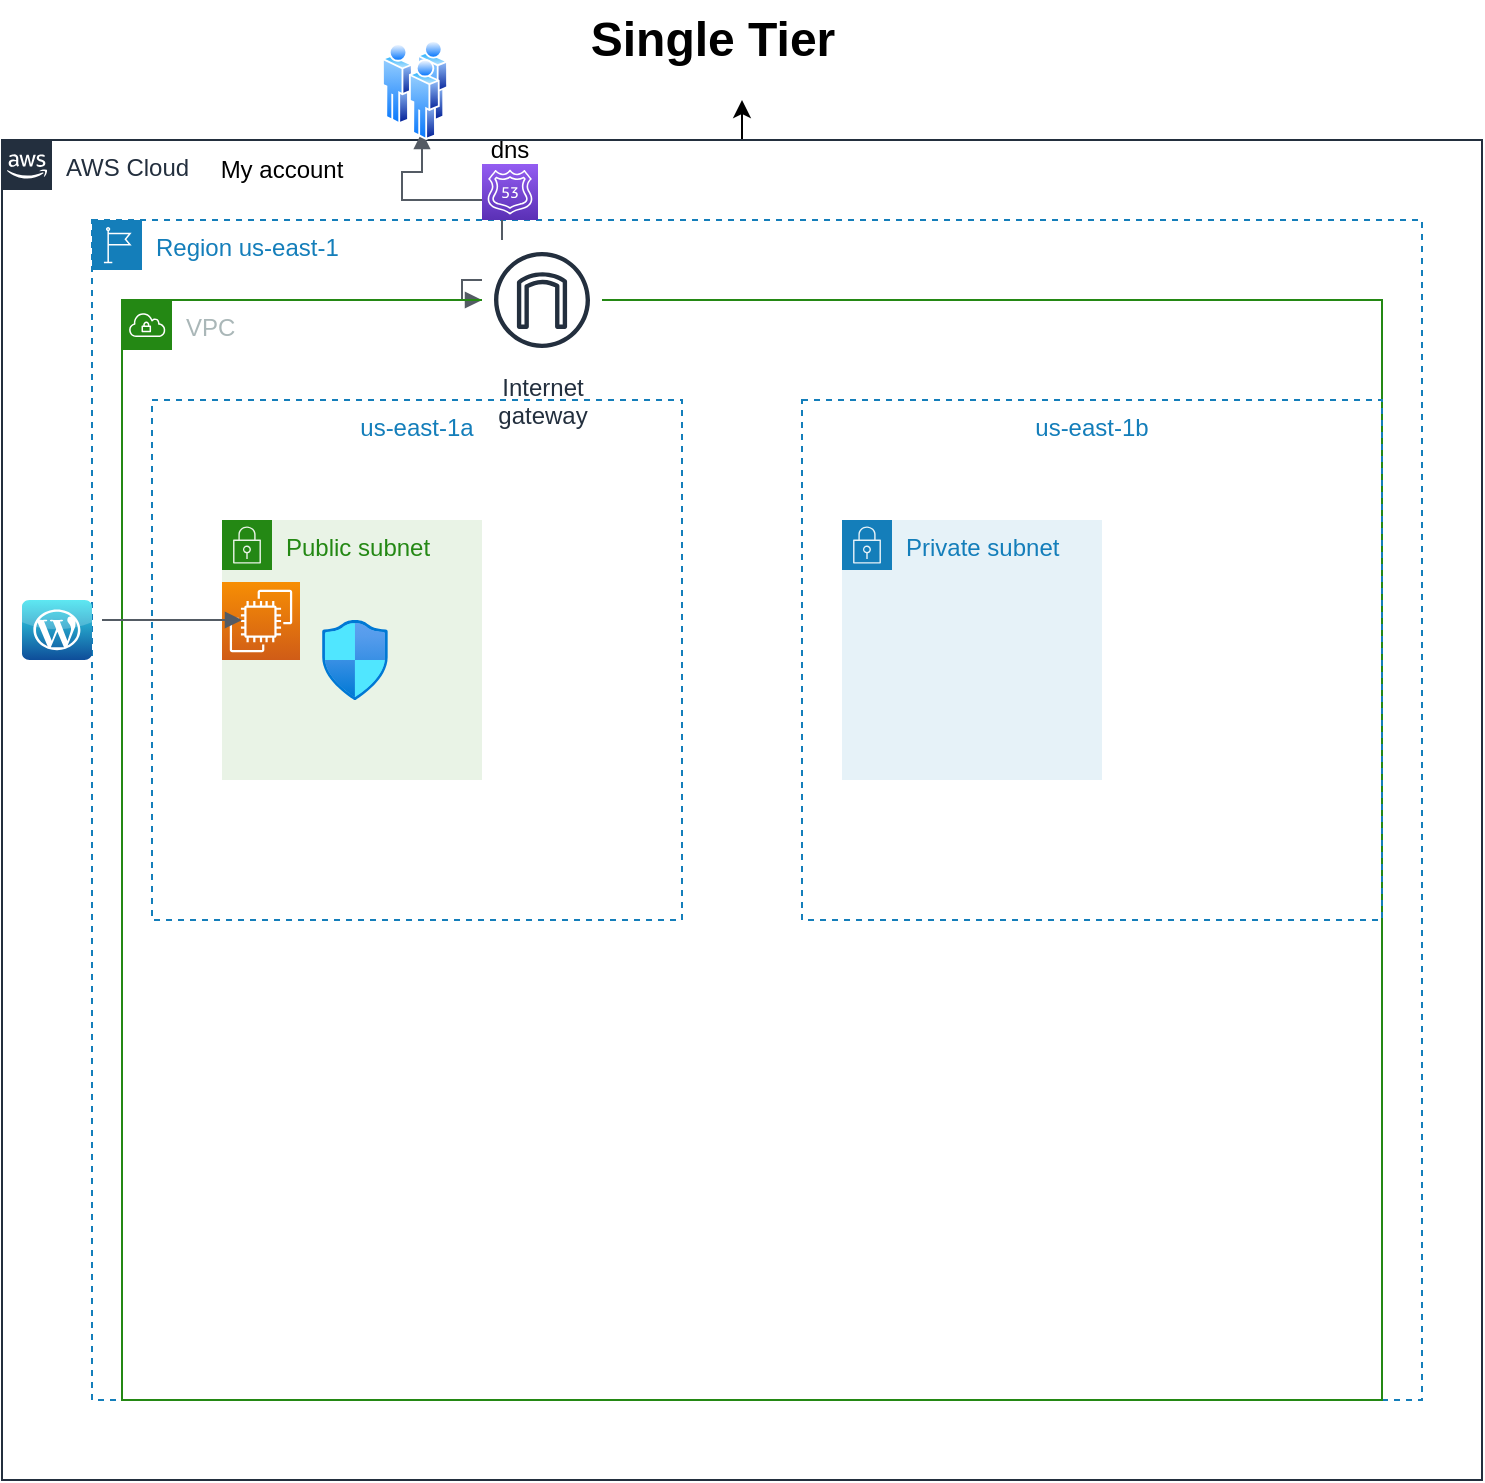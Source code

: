 <mxfile version="21.6.8" type="github">
  <diagram name="Page-1" id="56knVvjj2u2CIRRqfRTc">
    <mxGraphModel dx="1050" dy="1674" grid="1" gridSize="10" guides="1" tooltips="1" connect="1" arrows="1" fold="1" page="1" pageScale="1" pageWidth="850" pageHeight="1100" math="0" shadow="0">
      <root>
        <mxCell id="0" />
        <mxCell id="1" parent="0" />
        <mxCell id="UWBqWSYBu2Z39quqlVep-2" style="edgeStyle=orthogonalEdgeStyle;rounded=0;orthogonalLoop=1;jettySize=auto;html=1;exitX=0.5;exitY=0;exitDx=0;exitDy=0;" parent="1" source="UWBqWSYBu2Z39quqlVep-1" edge="1">
          <mxGeometry relative="1" as="geometry">
            <mxPoint x="440" y="40" as="targetPoint" />
          </mxGeometry>
        </mxCell>
        <mxCell id="UWBqWSYBu2Z39quqlVep-1" value="AWS Cloud" style="points=[[0,0],[0.25,0],[0.5,0],[0.75,0],[1,0],[1,0.25],[1,0.5],[1,0.75],[1,1],[0.75,1],[0.5,1],[0.25,1],[0,1],[0,0.75],[0,0.5],[0,0.25]];outlineConnect=0;gradientColor=none;html=1;whiteSpace=wrap;fontSize=12;fontStyle=0;container=1;pointerEvents=0;collapsible=0;recursiveResize=0;shape=mxgraph.aws4.group;grIcon=mxgraph.aws4.group_aws_cloud_alt;strokeColor=#232F3E;fillColor=none;verticalAlign=top;align=left;spacingLeft=30;fontColor=#232F3E;dashed=0;" parent="1" vertex="1">
          <mxGeometry x="70" y="60" width="740" height="670" as="geometry" />
        </mxCell>
        <mxCell id="UWBqWSYBu2Z39quqlVep-7" value="My account" style="text;html=1;strokeColor=none;fillColor=none;align=center;verticalAlign=middle;whiteSpace=wrap;rounded=0;" parent="UWBqWSYBu2Z39quqlVep-1" vertex="1">
          <mxGeometry x="100" width="80" height="30" as="geometry" />
        </mxCell>
        <mxCell id="UWBqWSYBu2Z39quqlVep-6" value="Region us-east-1" style="points=[[0,0],[0.25,0],[0.5,0],[0.75,0],[1,0],[1,0.25],[1,0.5],[1,0.75],[1,1],[0.75,1],[0.5,1],[0.25,1],[0,1],[0,0.75],[0,0.5],[0,0.25]];outlineConnect=0;gradientColor=none;html=1;whiteSpace=wrap;fontSize=12;fontStyle=0;container=1;pointerEvents=0;collapsible=0;recursiveResize=0;shape=mxgraph.aws4.group;grIcon=mxgraph.aws4.group_region;strokeColor=#147EBA;fillColor=none;verticalAlign=top;align=left;spacingLeft=30;fontColor=#147EBA;dashed=1;" parent="UWBqWSYBu2Z39quqlVep-1" vertex="1">
          <mxGeometry x="45" y="40" width="665" height="590" as="geometry" />
        </mxCell>
        <mxCell id="HdUqujcSjbwmHMOw8zNv-16" value="" style="edgeStyle=orthogonalEdgeStyle;html=1;endArrow=block;elbow=vertical;startArrow=block;startFill=1;endFill=1;strokeColor=#545B64;rounded=0;" edge="1" parent="UWBqWSYBu2Z39quqlVep-6" target="HdUqujcSjbwmHMOw8zNv-4">
          <mxGeometry width="100" relative="1" as="geometry">
            <mxPoint x="165" y="-44" as="sourcePoint" />
            <mxPoint x="185" y="16" as="targetPoint" />
            <Array as="points">
              <mxPoint x="165" y="-24" />
              <mxPoint x="155" y="-24" />
              <mxPoint x="155" y="-10" />
              <mxPoint x="205" y="-10" />
              <mxPoint x="205" y="30" />
              <mxPoint x="185" y="30" />
              <mxPoint x="185" y="40" />
            </Array>
          </mxGeometry>
        </mxCell>
        <mxCell id="HdUqujcSjbwmHMOw8zNv-6" value="" style="dashed=0;outlineConnect=0;html=1;align=center;labelPosition=center;verticalLabelPosition=bottom;verticalAlign=top;shape=mxgraph.webicons.wordpress_2;fillColor=#35E2EE;gradientColor=#0E4D99" vertex="1" parent="UWBqWSYBu2Z39quqlVep-1">
          <mxGeometry x="10" y="230" width="35" height="30" as="geometry" />
        </mxCell>
        <mxCell id="HdUqujcSjbwmHMOw8zNv-5" value="" style="sketch=0;points=[[0,0,0],[0.25,0,0],[0.5,0,0],[0.75,0,0],[1,0,0],[0,1,0],[0.25,1,0],[0.5,1,0],[0.75,1,0],[1,1,0],[0,0.25,0],[0,0.5,0],[0,0.75,0],[1,0.25,0],[1,0.5,0],[1,0.75,0]];outlineConnect=0;fontColor=#232F3E;gradientColor=#945DF2;gradientDirection=north;fillColor=#5A30B5;strokeColor=#ffffff;dashed=0;verticalLabelPosition=bottom;verticalAlign=top;align=center;html=1;fontSize=12;fontStyle=0;aspect=fixed;shape=mxgraph.aws4.resourceIcon;resIcon=mxgraph.aws4.route_53;" vertex="1" parent="UWBqWSYBu2Z39quqlVep-1">
          <mxGeometry x="240" y="12" width="28" height="28" as="geometry" />
        </mxCell>
        <mxCell id="HdUqujcSjbwmHMOw8zNv-9" value="dns" style="text;html=1;strokeColor=none;fillColor=none;align=center;verticalAlign=middle;whiteSpace=wrap;rounded=0;" vertex="1" parent="UWBqWSYBu2Z39quqlVep-1">
          <mxGeometry x="224" y="-10" width="60" height="30" as="geometry" />
        </mxCell>
        <mxCell id="UWBqWSYBu2Z39quqlVep-3" value="Single Tier" style="text;strokeColor=none;fillColor=none;html=1;fontSize=24;fontStyle=1;verticalAlign=middle;align=center;" parent="1" vertex="1">
          <mxGeometry x="375" y="-10" width="100" height="40" as="geometry" />
        </mxCell>
        <mxCell id="UWBqWSYBu2Z39quqlVep-9" value="VPC" style="points=[[0,0],[0.25,0],[0.5,0],[0.75,0],[1,0],[1,0.25],[1,0.5],[1,0.75],[1,1],[0.75,1],[0.5,1],[0.25,1],[0,1],[0,0.75],[0,0.5],[0,0.25]];outlineConnect=0;gradientColor=none;html=1;whiteSpace=wrap;fontSize=12;fontStyle=0;container=1;pointerEvents=0;collapsible=0;recursiveResize=0;shape=mxgraph.aws4.group;grIcon=mxgraph.aws4.group_vpc;strokeColor=#248814;fillColor=none;verticalAlign=top;align=left;spacingLeft=30;fontColor=#AAB7B8;dashed=0;" parent="1" vertex="1">
          <mxGeometry x="130" y="140" width="630" height="550" as="geometry" />
        </mxCell>
        <mxCell id="UWBqWSYBu2Z39quqlVep-10" value="us-east-1a" style="fillColor=none;strokeColor=#147EBA;dashed=1;verticalAlign=top;fontStyle=0;fontColor=#147EBA;whiteSpace=wrap;html=1;" parent="UWBqWSYBu2Z39quqlVep-9" vertex="1">
          <mxGeometry x="15" y="50" width="265" height="260" as="geometry" />
        </mxCell>
        <mxCell id="UWBqWSYBu2Z39quqlVep-11" value="us-east-1b" style="fillColor=none;strokeColor=#147EBA;dashed=1;verticalAlign=top;fontStyle=0;fontColor=#147EBA;whiteSpace=wrap;html=1;" parent="UWBqWSYBu2Z39quqlVep-9" vertex="1">
          <mxGeometry x="340" y="50" width="290" height="260" as="geometry" />
        </mxCell>
        <mxCell id="HdUqujcSjbwmHMOw8zNv-1" value="Private subnet" style="points=[[0,0],[0.25,0],[0.5,0],[0.75,0],[1,0],[1,0.25],[1,0.5],[1,0.75],[1,1],[0.75,1],[0.5,1],[0.25,1],[0,1],[0,0.75],[0,0.5],[0,0.25]];outlineConnect=0;gradientColor=none;html=1;whiteSpace=wrap;fontSize=12;fontStyle=0;container=1;pointerEvents=0;collapsible=0;recursiveResize=0;shape=mxgraph.aws4.group;grIcon=mxgraph.aws4.group_security_group;grStroke=0;strokeColor=#147EBA;fillColor=#E6F2F8;verticalAlign=top;align=left;spacingLeft=30;fontColor=#147EBA;dashed=0;" vertex="1" parent="UWBqWSYBu2Z39quqlVep-9">
          <mxGeometry x="360" y="110" width="130" height="130" as="geometry" />
        </mxCell>
        <mxCell id="HdUqujcSjbwmHMOw8zNv-2" value="Public subnet" style="points=[[0,0],[0.25,0],[0.5,0],[0.75,0],[1,0],[1,0.25],[1,0.5],[1,0.75],[1,1],[0.75,1],[0.5,1],[0.25,1],[0,1],[0,0.75],[0,0.5],[0,0.25]];outlineConnect=0;gradientColor=none;html=1;whiteSpace=wrap;fontSize=12;fontStyle=0;container=1;pointerEvents=0;collapsible=0;recursiveResize=0;shape=mxgraph.aws4.group;grIcon=mxgraph.aws4.group_security_group;grStroke=0;strokeColor=#248814;fillColor=#E9F3E6;verticalAlign=top;align=left;spacingLeft=30;fontColor=#248814;dashed=0;" vertex="1" parent="UWBqWSYBu2Z39quqlVep-9">
          <mxGeometry x="50" y="110" width="130" height="130" as="geometry" />
        </mxCell>
        <mxCell id="HdUqujcSjbwmHMOw8zNv-3" value="" style="sketch=0;points=[[0,0,0],[0.25,0,0],[0.5,0,0],[0.75,0,0],[1,0,0],[0,1,0],[0.25,1,0],[0.5,1,0],[0.75,1,0],[1,1,0],[0,0.25,0],[0,0.5,0],[0,0.75,0],[1,0.25,0],[1,0.5,0],[1,0.75,0]];outlineConnect=0;fontColor=#232F3E;gradientColor=#F78E04;gradientDirection=north;fillColor=#D05C17;strokeColor=#ffffff;dashed=0;verticalLabelPosition=bottom;verticalAlign=top;align=center;html=1;fontSize=12;fontStyle=0;aspect=fixed;shape=mxgraph.aws4.resourceIcon;resIcon=mxgraph.aws4.ec2;" vertex="1" parent="HdUqujcSjbwmHMOw8zNv-2">
          <mxGeometry y="31" width="39" height="39" as="geometry" />
        </mxCell>
        <mxCell id="HdUqujcSjbwmHMOw8zNv-7" value="" style="edgeStyle=orthogonalEdgeStyle;html=1;endArrow=block;elbow=vertical;startArrow=none;endFill=1;strokeColor=#545B64;rounded=0;" edge="1" parent="UWBqWSYBu2Z39quqlVep-9">
          <mxGeometry width="100" relative="1" as="geometry">
            <mxPoint x="-10" y="160" as="sourcePoint" />
            <mxPoint x="60" y="160" as="targetPoint" />
          </mxGeometry>
        </mxCell>
        <mxCell id="HdUqujcSjbwmHMOw8zNv-8" value="" style="image;aspect=fixed;html=1;points=[];align=center;fontSize=12;image=img/lib/azure2/networking/Network_Security_Groups.svg;" vertex="1" parent="UWBqWSYBu2Z39quqlVep-9">
          <mxGeometry x="100" y="160" width="32.94" height="40" as="geometry" />
        </mxCell>
        <mxCell id="HdUqujcSjbwmHMOw8zNv-4" value="Internet&#xa;gateway" style="sketch=0;outlineConnect=0;fontColor=#232F3E;gradientColor=none;strokeColor=#232F3E;fillColor=#ffffff;dashed=0;verticalLabelPosition=bottom;verticalAlign=top;align=center;html=1;fontSize=12;fontStyle=0;aspect=fixed;shape=mxgraph.aws4.resourceIcon;resIcon=mxgraph.aws4.internet_gateway;" vertex="1" parent="UWBqWSYBu2Z39quqlVep-9">
          <mxGeometry x="180" y="-30" width="60" height="60" as="geometry" />
        </mxCell>
        <mxCell id="HdUqujcSjbwmHMOw8zNv-10" value="" style="image;aspect=fixed;perimeter=ellipsePerimeter;html=1;align=center;shadow=0;dashed=0;spacingTop=3;image=img/lib/active_directory/users.svg;" vertex="1" parent="1">
          <mxGeometry x="260" y="10" width="33" height="50" as="geometry" />
        </mxCell>
      </root>
    </mxGraphModel>
  </diagram>
</mxfile>
